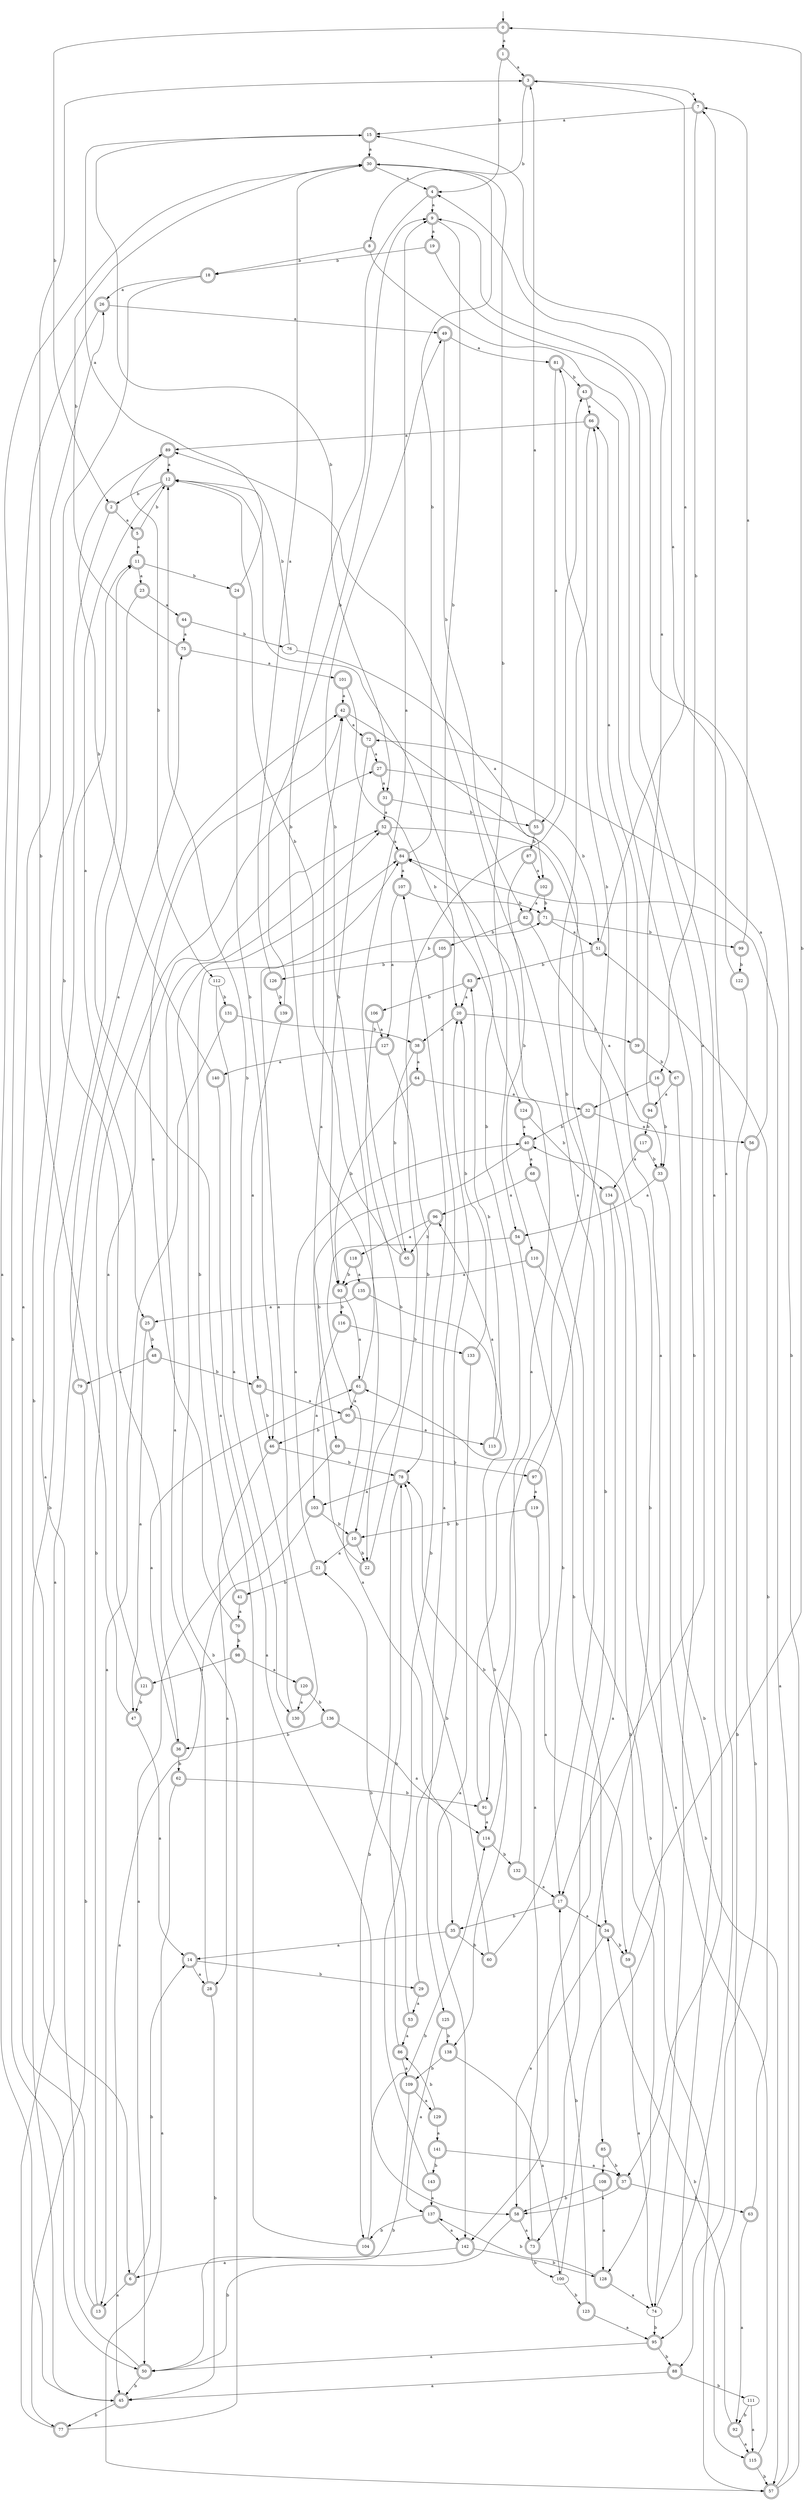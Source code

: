 digraph RandomDFA {
  __start0 [label="", shape=none];
  __start0 -> 0 [label=""];
  0 [shape=circle] [shape=doublecircle]
  0 -> 1 [label="a"]
  0 -> 2 [label="b"]
  1 [shape=doublecircle]
  1 -> 3 [label="a"]
  1 -> 4 [label="b"]
  2 [shape=doublecircle]
  2 -> 5 [label="a"]
  2 -> 6 [label="b"]
  3 [shape=doublecircle]
  3 -> 7 [label="a"]
  3 -> 8 [label="b"]
  4 [shape=doublecircle]
  4 -> 9 [label="a"]
  4 -> 10 [label="b"]
  5 [shape=doublecircle]
  5 -> 11 [label="a"]
  5 -> 12 [label="b"]
  6 [shape=doublecircle]
  6 -> 13 [label="a"]
  6 -> 14 [label="b"]
  7 [shape=doublecircle]
  7 -> 15 [label="a"]
  7 -> 16 [label="b"]
  8 [shape=doublecircle]
  8 -> 17 [label="a"]
  8 -> 18 [label="b"]
  9 [shape=doublecircle]
  9 -> 19 [label="a"]
  9 -> 20 [label="b"]
  10 [shape=doublecircle]
  10 -> 21 [label="a"]
  10 -> 22 [label="b"]
  11 [shape=doublecircle]
  11 -> 23 [label="a"]
  11 -> 24 [label="b"]
  12 [shape=doublecircle]
  12 -> 25 [label="a"]
  12 -> 2 [label="b"]
  13 [shape=doublecircle]
  13 -> 26 [label="a"]
  13 -> 27 [label="b"]
  14 [shape=doublecircle]
  14 -> 28 [label="a"]
  14 -> 29 [label="b"]
  15 [shape=doublecircle]
  15 -> 30 [label="a"]
  15 -> 31 [label="b"]
  16 [shape=doublecircle]
  16 -> 32 [label="a"]
  16 -> 33 [label="b"]
  17 [shape=doublecircle]
  17 -> 34 [label="a"]
  17 -> 35 [label="b"]
  18 [shape=doublecircle]
  18 -> 26 [label="a"]
  18 -> 36 [label="b"]
  19 [shape=doublecircle]
  19 -> 37 [label="a"]
  19 -> 18 [label="b"]
  20 [shape=doublecircle]
  20 -> 38 [label="a"]
  20 -> 39 [label="b"]
  21 [shape=doublecircle]
  21 -> 40 [label="a"]
  21 -> 41 [label="b"]
  22 [shape=doublecircle]
  22 -> 42 [label="a"]
  22 -> 43 [label="b"]
  23 [shape=doublecircle]
  23 -> 44 [label="a"]
  23 -> 45 [label="b"]
  24 [shape=doublecircle]
  24 -> 15 [label="a"]
  24 -> 46 [label="b"]
  25 [shape=doublecircle]
  25 -> 47 [label="a"]
  25 -> 48 [label="b"]
  26 [shape=doublecircle]
  26 -> 49 [label="a"]
  26 -> 50 [label="b"]
  27 [shape=doublecircle]
  27 -> 31 [label="a"]
  27 -> 51 [label="b"]
  28 [shape=doublecircle]
  28 -> 52 [label="a"]
  28 -> 45 [label="b"]
  29 [shape=doublecircle]
  29 -> 53 [label="a"]
  29 -> 20 [label="b"]
  30 [shape=doublecircle]
  30 -> 4 [label="a"]
  30 -> 54 [label="b"]
  31 [shape=doublecircle]
  31 -> 52 [label="a"]
  31 -> 55 [label="b"]
  32 [shape=doublecircle]
  32 -> 56 [label="a"]
  32 -> 40 [label="b"]
  33 [shape=doublecircle]
  33 -> 54 [label="a"]
  33 -> 57 [label="b"]
  34 [shape=doublecircle]
  34 -> 58 [label="a"]
  34 -> 59 [label="b"]
  35 [shape=doublecircle]
  35 -> 14 [label="a"]
  35 -> 60 [label="b"]
  36 [shape=doublecircle]
  36 -> 61 [label="a"]
  36 -> 62 [label="b"]
  37 [shape=doublecircle]
  37 -> 58 [label="a"]
  37 -> 63 [label="b"]
  38 [shape=doublecircle]
  38 -> 64 [label="a"]
  38 -> 65 [label="b"]
  39 [shape=doublecircle]
  39 -> 66 [label="a"]
  39 -> 67 [label="b"]
  40 [shape=doublecircle]
  40 -> 68 [label="a"]
  40 -> 69 [label="b"]
  41 [shape=doublecircle]
  41 -> 70 [label="a"]
  41 -> 71 [label="b"]
  42 [shape=doublecircle]
  42 -> 72 [label="a"]
  42 -> 73 [label="b"]
  43 [shape=doublecircle]
  43 -> 66 [label="a"]
  43 -> 74 [label="b"]
  44 [shape=doublecircle]
  44 -> 75 [label="a"]
  44 -> 76 [label="b"]
  45 [shape=doublecircle]
  45 -> 30 [label="a"]
  45 -> 77 [label="b"]
  46 [shape=doublecircle]
  46 -> 28 [label="a"]
  46 -> 78 [label="b"]
  47 [shape=doublecircle]
  47 -> 14 [label="a"]
  47 -> 3 [label="b"]
  48 [shape=doublecircle]
  48 -> 79 [label="a"]
  48 -> 80 [label="b"]
  49 [shape=doublecircle]
  49 -> 81 [label="a"]
  49 -> 82 [label="b"]
  50 [shape=doublecircle]
  50 -> 11 [label="a"]
  50 -> 45 [label="b"]
  51 [shape=doublecircle]
  51 -> 3 [label="a"]
  51 -> 83 [label="b"]
  52 [shape=doublecircle]
  52 -> 84 [label="a"]
  52 -> 85 [label="b"]
  53 [shape=doublecircle]
  53 -> 86 [label="a"]
  53 -> 21 [label="b"]
  54 [shape=doublecircle]
  54 -> 35 [label="a"]
  54 -> 17 [label="b"]
  55 [shape=doublecircle]
  55 -> 3 [label="a"]
  55 -> 87 [label="b"]
  56 [shape=doublecircle]
  56 -> 72 [label="a"]
  56 -> 88 [label="b"]
  57 [shape=doublecircle]
  57 -> 84 [label="a"]
  57 -> 9 [label="b"]
  58 [shape=doublecircle]
  58 -> 73 [label="a"]
  58 -> 50 [label="b"]
  59 [shape=doublecircle]
  59 -> 74 [label="a"]
  59 -> 0 [label="b"]
  60 [shape=doublecircle]
  60 -> 89 [label="a"]
  60 -> 78 [label="b"]
  61 [shape=doublecircle]
  61 -> 90 [label="a"]
  61 -> 49 [label="b"]
  62 [shape=doublecircle]
  62 -> 57 [label="a"]
  62 -> 91 [label="b"]
  63 [shape=doublecircle]
  63 -> 92 [label="a"]
  63 -> 51 [label="b"]
  64 [shape=doublecircle]
  64 -> 32 [label="a"]
  64 -> 93 [label="b"]
  65 [shape=doublecircle]
  65 -> 9 [label="a"]
  65 -> 12 [label="b"]
  66 [shape=doublecircle]
  66 -> 89 [label="a"]
  66 -> 91 [label="b"]
  67 [shape=doublecircle]
  67 -> 94 [label="a"]
  67 -> 95 [label="b"]
  68 [shape=doublecircle]
  68 -> 96 [label="a"]
  68 -> 57 [label="b"]
  69 [shape=doublecircle]
  69 -> 50 [label="a"]
  69 -> 97 [label="b"]
  70 [shape=doublecircle]
  70 -> 42 [label="a"]
  70 -> 98 [label="b"]
  71 [shape=doublecircle]
  71 -> 51 [label="a"]
  71 -> 99 [label="b"]
  72 [shape=doublecircle]
  72 -> 27 [label="a"]
  72 -> 93 [label="b"]
  73 [shape=doublecircle]
  73 -> 61 [label="a"]
  73 -> 100 [label="b"]
  74
  74 -> 7 [label="a"]
  74 -> 95 [label="b"]
  75 [shape=doublecircle]
  75 -> 101 [label="a"]
  75 -> 30 [label="b"]
  76
  76 -> 102 [label="a"]
  76 -> 12 [label="b"]
  77 [shape=doublecircle]
  77 -> 42 [label="a"]
  77 -> 84 [label="b"]
  78 [shape=doublecircle]
  78 -> 103 [label="a"]
  78 -> 104 [label="b"]
  79 [shape=doublecircle]
  79 -> 75 [label="a"]
  79 -> 77 [label="b"]
  80 [shape=doublecircle]
  80 -> 90 [label="a"]
  80 -> 46 [label="b"]
  81 [shape=doublecircle]
  81 -> 55 [label="a"]
  81 -> 43 [label="b"]
  82 [shape=doublecircle]
  82 -> 33 [label="a"]
  82 -> 105 [label="b"]
  83 [shape=doublecircle]
  83 -> 20 [label="a"]
  83 -> 106 [label="b"]
  84 [shape=doublecircle]
  84 -> 107 [label="a"]
  84 -> 30 [label="b"]
  85 [shape=doublecircle]
  85 -> 108 [label="a"]
  85 -> 37 [label="b"]
  86 [shape=doublecircle]
  86 -> 109 [label="a"]
  86 -> 78 [label="b"]
  87 [shape=doublecircle]
  87 -> 102 [label="a"]
  87 -> 110 [label="b"]
  88 [shape=doublecircle]
  88 -> 45 [label="a"]
  88 -> 111 [label="b"]
  89 [shape=doublecircle]
  89 -> 12 [label="a"]
  89 -> 112 [label="b"]
  90 [shape=doublecircle]
  90 -> 113 [label="a"]
  90 -> 46 [label="b"]
  91 [shape=doublecircle]
  91 -> 114 [label="a"]
  91 -> 12 [label="b"]
  92 [shape=doublecircle]
  92 -> 115 [label="a"]
  92 -> 34 [label="b"]
  93 [shape=doublecircle]
  93 -> 61 [label="a"]
  93 -> 116 [label="b"]
  94 [shape=doublecircle]
  94 -> 4 [label="a"]
  94 -> 117 [label="b"]
  95 [shape=doublecircle]
  95 -> 50 [label="a"]
  95 -> 88 [label="b"]
  96 [shape=doublecircle]
  96 -> 118 [label="a"]
  96 -> 65 [label="b"]
  97 [shape=doublecircle]
  97 -> 119 [label="a"]
  97 -> 81 [label="b"]
  98 [shape=doublecircle]
  98 -> 120 [label="a"]
  98 -> 121 [label="b"]
  99 [shape=doublecircle]
  99 -> 7 [label="a"]
  99 -> 122 [label="b"]
  100
  100 -> 66 [label="a"]
  100 -> 123 [label="b"]
  101 [shape=doublecircle]
  101 -> 42 [label="a"]
  101 -> 124 [label="b"]
  102 [shape=doublecircle]
  102 -> 82 [label="a"]
  102 -> 71 [label="b"]
  103 [shape=doublecircle]
  103 -> 45 [label="a"]
  103 -> 10 [label="b"]
  104 [shape=doublecircle]
  104 -> 11 [label="a"]
  104 -> 114 [label="b"]
  105 [shape=doublecircle]
  105 -> 125 [label="a"]
  105 -> 126 [label="b"]
  106 [shape=doublecircle]
  106 -> 127 [label="a"]
  106 -> 22 [label="b"]
  107 [shape=doublecircle]
  107 -> 127 [label="a"]
  107 -> 71 [label="b"]
  108 [shape=doublecircle]
  108 -> 128 [label="a"]
  108 -> 58 [label="b"]
  109 [shape=doublecircle]
  109 -> 129 [label="a"]
  109 -> 50 [label="b"]
  110 [shape=doublecircle]
  110 -> 93 [label="a"]
  110 -> 34 [label="b"]
  111
  111 -> 115 [label="a"]
  111 -> 92 [label="b"]
  112
  112 -> 130 [label="a"]
  112 -> 131 [label="b"]
  113 [shape=doublecircle]
  113 -> 96 [label="a"]
  113 -> 83 [label="b"]
  114 [shape=doublecircle]
  114 -> 84 [label="a"]
  114 -> 132 [label="b"]
  115 [shape=doublecircle]
  115 -> 40 [label="a"]
  115 -> 57 [label="b"]
  116 [shape=doublecircle]
  116 -> 103 [label="a"]
  116 -> 133 [label="b"]
  117 [shape=doublecircle]
  117 -> 134 [label="a"]
  117 -> 33 [label="b"]
  118 [shape=doublecircle]
  118 -> 135 [label="a"]
  118 -> 93 [label="b"]
  119 [shape=doublecircle]
  119 -> 59 [label="a"]
  119 -> 10 [label="b"]
  120 [shape=doublecircle]
  120 -> 130 [label="a"]
  120 -> 136 [label="b"]
  121 [shape=doublecircle]
  121 -> 52 [label="a"]
  121 -> 47 [label="b"]
  122 [shape=doublecircle]
  122 -> 15 [label="a"]
  122 -> 115 [label="b"]
  123 [shape=doublecircle]
  123 -> 95 [label="a"]
  123 -> 17 [label="b"]
  124 [shape=doublecircle]
  124 -> 40 [label="a"]
  124 -> 134 [label="b"]
  125 [shape=doublecircle]
  125 -> 137 [label="a"]
  125 -> 138 [label="b"]
  126 [shape=doublecircle]
  126 -> 30 [label="a"]
  126 -> 139 [label="b"]
  127 [shape=doublecircle]
  127 -> 140 [label="a"]
  127 -> 78 [label="b"]
  128 [shape=doublecircle]
  128 -> 74 [label="a"]
  128 -> 137 [label="b"]
  129 [shape=doublecircle]
  129 -> 141 [label="a"]
  129 -> 86 [label="b"]
  130 [shape=doublecircle]
  130 -> 84 [label="a"]
  130 -> 12 [label="b"]
  131 [shape=doublecircle]
  131 -> 13 [label="a"]
  131 -> 38 [label="b"]
  132 [shape=doublecircle]
  132 -> 17 [label="a"]
  132 -> 78 [label="b"]
  133 [shape=doublecircle]
  133 -> 142 [label="a"]
  133 -> 20 [label="b"]
  134 [shape=doublecircle]
  134 -> 142 [label="a"]
  134 -> 128 [label="b"]
  135 [shape=doublecircle]
  135 -> 25 [label="a"]
  135 -> 138 [label="b"]
  136 [shape=doublecircle]
  136 -> 114 [label="a"]
  136 -> 36 [label="b"]
  137 [shape=doublecircle]
  137 -> 142 [label="a"]
  137 -> 104 [label="b"]
  138 [shape=doublecircle]
  138 -> 100 [label="a"]
  138 -> 109 [label="b"]
  139 [shape=doublecircle]
  139 -> 80 [label="a"]
  139 -> 9 [label="b"]
  140 [shape=doublecircle]
  140 -> 58 [label="a"]
  140 -> 89 [label="b"]
  141 [shape=doublecircle]
  141 -> 37 [label="a"]
  141 -> 143 [label="b"]
  142 [shape=doublecircle]
  142 -> 6 [label="a"]
  142 -> 128 [label="b"]
  143 [shape=doublecircle]
  143 -> 137 [label="a"]
  143 -> 107 [label="b"]
}

